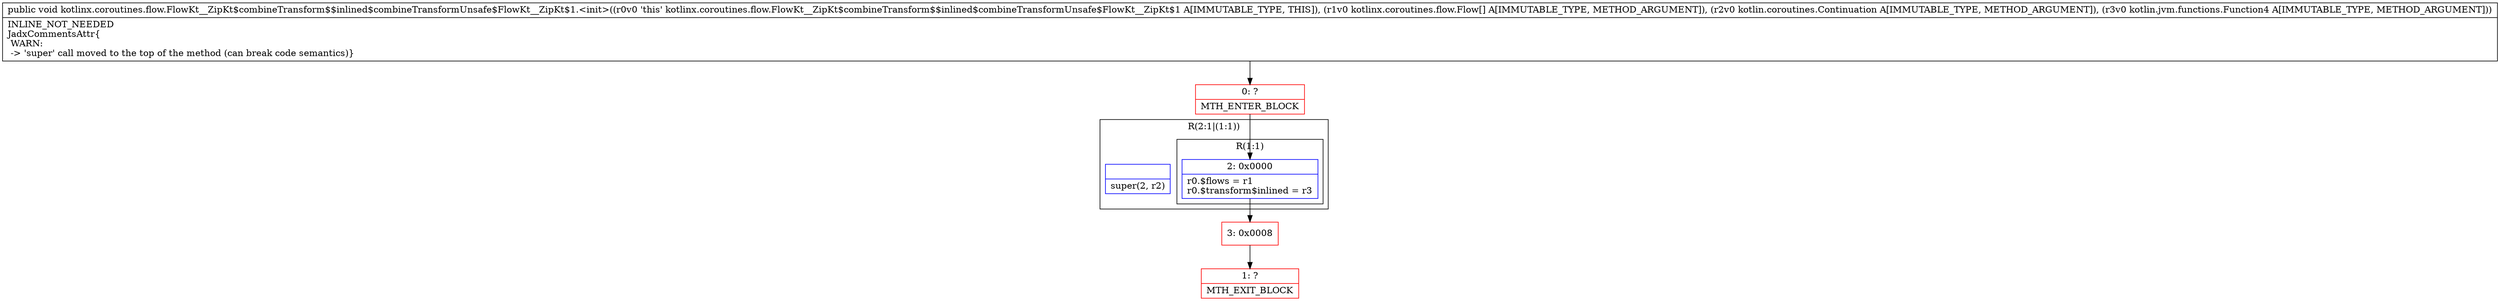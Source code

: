 digraph "CFG forkotlinx.coroutines.flow.FlowKt__ZipKt$combineTransform$$inlined$combineTransformUnsafe$FlowKt__ZipKt$1.\<init\>([Lkotlinx\/coroutines\/flow\/Flow;Lkotlin\/coroutines\/Continuation;Lkotlin\/jvm\/functions\/Function4;)V" {
subgraph cluster_Region_1820609102 {
label = "R(2:1|(1:1))";
node [shape=record,color=blue];
Node_InsnContainer_1711031995 [shape=record,label="{|super(2, r2)\l}"];
subgraph cluster_Region_1947010744 {
label = "R(1:1)";
node [shape=record,color=blue];
Node_2 [shape=record,label="{2\:\ 0x0000|r0.$flows = r1\lr0.$transform$inlined = r3\l}"];
}
}
Node_0 [shape=record,color=red,label="{0\:\ ?|MTH_ENTER_BLOCK\l}"];
Node_3 [shape=record,color=red,label="{3\:\ 0x0008}"];
Node_1 [shape=record,color=red,label="{1\:\ ?|MTH_EXIT_BLOCK\l}"];
MethodNode[shape=record,label="{public void kotlinx.coroutines.flow.FlowKt__ZipKt$combineTransform$$inlined$combineTransformUnsafe$FlowKt__ZipKt$1.\<init\>((r0v0 'this' kotlinx.coroutines.flow.FlowKt__ZipKt$combineTransform$$inlined$combineTransformUnsafe$FlowKt__ZipKt$1 A[IMMUTABLE_TYPE, THIS]), (r1v0 kotlinx.coroutines.flow.Flow[] A[IMMUTABLE_TYPE, METHOD_ARGUMENT]), (r2v0 kotlin.coroutines.Continuation A[IMMUTABLE_TYPE, METHOD_ARGUMENT]), (r3v0 kotlin.jvm.functions.Function4 A[IMMUTABLE_TYPE, METHOD_ARGUMENT]))  | INLINE_NOT_NEEDED\lJadxCommentsAttr\{\l WARN: \l \-\> 'super' call moved to the top of the method (can break code semantics)\}\l}"];
MethodNode -> Node_0;Node_2 -> Node_3;
Node_0 -> Node_2;
Node_3 -> Node_1;
}

